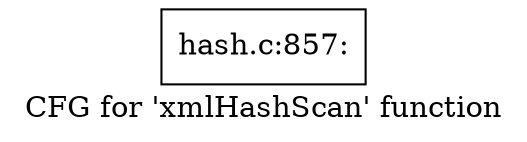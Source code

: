 digraph "CFG for 'xmlHashScan' function" {
	label="CFG for 'xmlHashScan' function";

	Node0x55c469700c70 [shape=record,label="{hash.c:857:}"];
}

